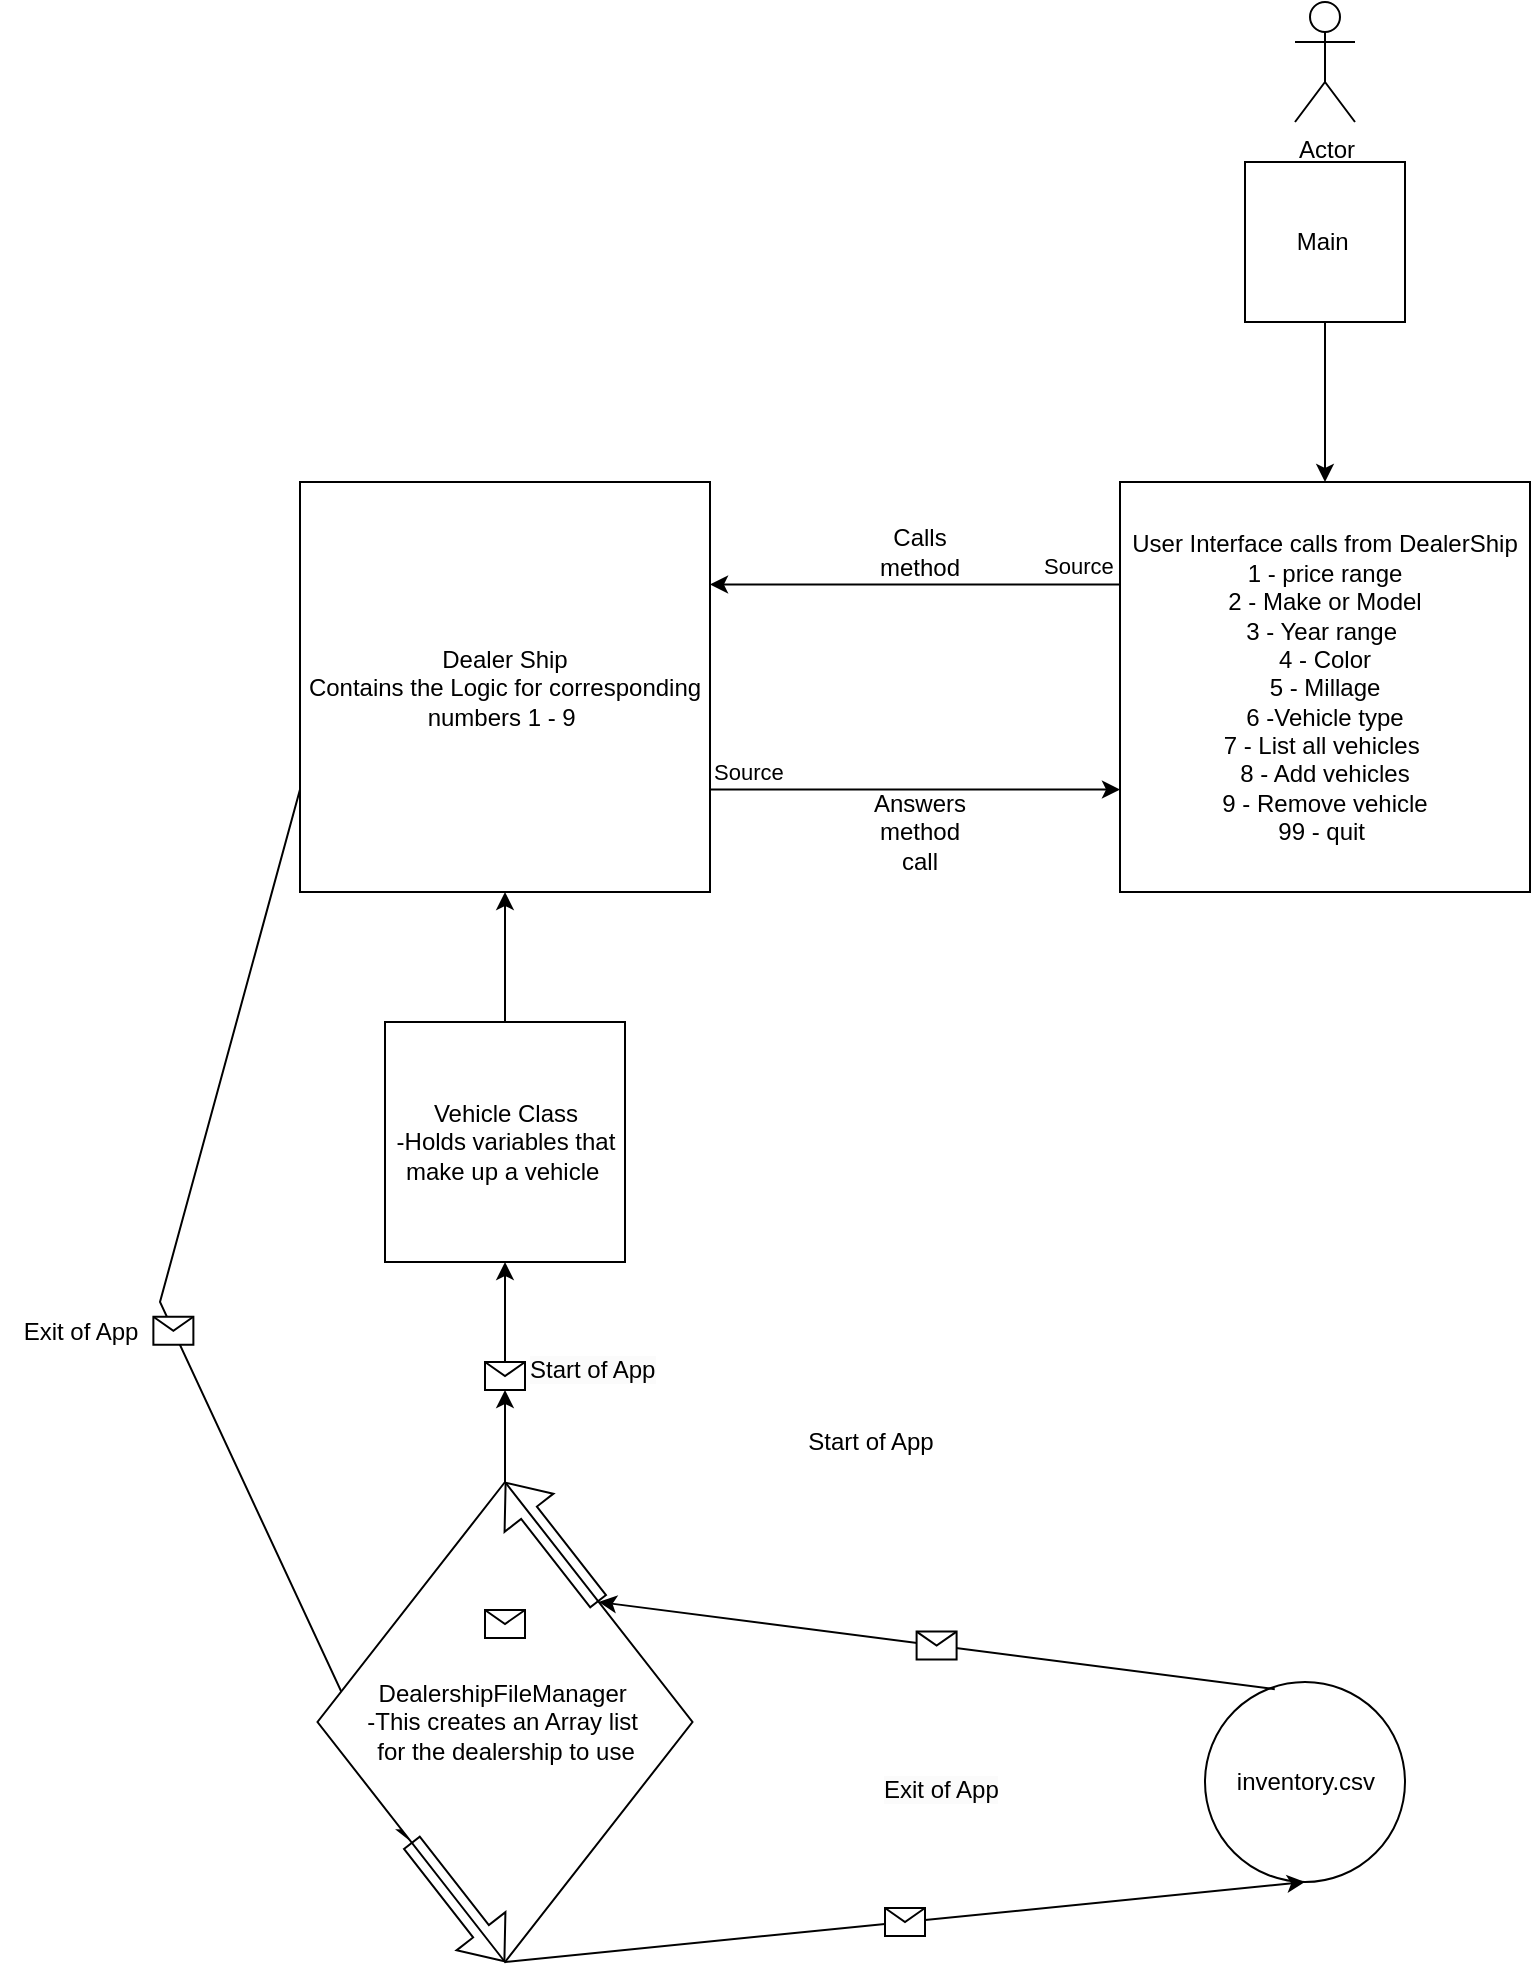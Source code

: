 <mxfile version="24.3.1" type="github">
  <diagram name="Page-1" id="VjT2EGqy9d7yTguQciOk">
    <mxGraphModel dx="1970" dy="1126" grid="1" gridSize="10" guides="1" tooltips="1" connect="1" arrows="1" fold="1" page="1" pageScale="1" pageWidth="850" pageHeight="1100" math="0" shadow="0">
      <root>
        <mxCell id="0" />
        <mxCell id="1" parent="0" />
        <mxCell id="3c_F-eTxICZSgDw_rZJT-5" style="edgeStyle=orthogonalEdgeStyle;rounded=0;orthogonalLoop=1;jettySize=auto;html=1;" edge="1" parent="1" source="3c_F-eTxICZSgDw_rZJT-1" target="3c_F-eTxICZSgDw_rZJT-2">
          <mxGeometry relative="1" as="geometry" />
        </mxCell>
        <mxCell id="3c_F-eTxICZSgDw_rZJT-1" value="Main&amp;nbsp;" style="whiteSpace=wrap;html=1;aspect=fixed;" vertex="1" parent="1">
          <mxGeometry x="632.5" y="80" width="80" height="80" as="geometry" />
        </mxCell>
        <mxCell id="3c_F-eTxICZSgDw_rZJT-2" value="User Interface calls from DealerShip&lt;div&gt;&lt;span style=&quot;background-color: initial;&quot;&gt;1 - price range&lt;/span&gt;&lt;div&gt;2 - Make or Model&lt;/div&gt;&lt;div&gt;3 - Year range&amp;nbsp;&lt;/div&gt;&lt;div&gt;4 - Color&lt;/div&gt;&lt;div&gt;5 - Millage&lt;/div&gt;&lt;div&gt;6 -Vehicle type&lt;/div&gt;&lt;div&gt;7 - List all vehicles&amp;nbsp;&lt;/div&gt;&lt;div&gt;8 - Add vehicles&lt;/div&gt;&lt;div&gt;9 - Remove vehicle&lt;/div&gt;&lt;div&gt;99 - quit&amp;nbsp;&lt;/div&gt;&lt;/div&gt;" style="whiteSpace=wrap;html=1;aspect=fixed;" vertex="1" parent="1">
          <mxGeometry x="570" y="240" width="205" height="205" as="geometry" />
        </mxCell>
        <mxCell id="3c_F-eTxICZSgDw_rZJT-3" value="Dealer Ship&lt;div&gt;Contains the Logic for corresponding numbers 1 - 9&amp;nbsp;&lt;/div&gt;" style="whiteSpace=wrap;html=1;aspect=fixed;" vertex="1" parent="1">
          <mxGeometry x="160" y="240" width="205" height="205" as="geometry" />
        </mxCell>
        <mxCell id="3c_F-eTxICZSgDw_rZJT-9" value="Actor" style="shape=umlActor;verticalLabelPosition=bottom;verticalAlign=top;html=1;outlineConnect=0;" vertex="1" parent="1">
          <mxGeometry x="657.5" width="30" height="60" as="geometry" />
        </mxCell>
        <mxCell id="3c_F-eTxICZSgDw_rZJT-21" value="" style="endArrow=classic;html=1;rounded=0;exitX=0;exitY=0.25;exitDx=0;exitDy=0;entryX=1;entryY=0.25;entryDx=0;entryDy=0;" edge="1" parent="1" source="3c_F-eTxICZSgDw_rZJT-2" target="3c_F-eTxICZSgDw_rZJT-3">
          <mxGeometry relative="1" as="geometry">
            <mxPoint x="330" y="390" as="sourcePoint" />
            <mxPoint x="390" y="350" as="targetPoint" />
            <Array as="points" />
          </mxGeometry>
        </mxCell>
        <mxCell id="3c_F-eTxICZSgDw_rZJT-23" value="Source" style="edgeLabel;resizable=0;html=1;;align=left;verticalAlign=bottom;" connectable="0" vertex="1" parent="3c_F-eTxICZSgDw_rZJT-21">
          <mxGeometry x="-1" relative="1" as="geometry">
            <mxPoint x="-40" y="-1" as="offset" />
          </mxGeometry>
        </mxCell>
        <mxCell id="3c_F-eTxICZSgDw_rZJT-24" value="Calls method" style="text;html=1;align=center;verticalAlign=middle;whiteSpace=wrap;rounded=0;" vertex="1" parent="1">
          <mxGeometry x="440" y="260" width="60" height="30" as="geometry" />
        </mxCell>
        <mxCell id="3c_F-eTxICZSgDw_rZJT-29" value="" style="endArrow=classic;html=1;rounded=0;exitX=1;exitY=0.75;exitDx=0;exitDy=0;entryX=0;entryY=0.75;entryDx=0;entryDy=0;" edge="1" parent="1" source="3c_F-eTxICZSgDw_rZJT-3" target="3c_F-eTxICZSgDw_rZJT-2">
          <mxGeometry relative="1" as="geometry">
            <mxPoint x="330" y="390" as="sourcePoint" />
            <mxPoint x="490" y="390" as="targetPoint" />
          </mxGeometry>
        </mxCell>
        <mxCell id="3c_F-eTxICZSgDw_rZJT-31" value="Source" style="edgeLabel;resizable=0;html=1;;align=left;verticalAlign=bottom;" connectable="0" vertex="1" parent="3c_F-eTxICZSgDw_rZJT-29">
          <mxGeometry x="-1" relative="1" as="geometry" />
        </mxCell>
        <mxCell id="3c_F-eTxICZSgDw_rZJT-34" value="Answers method call" style="text;html=1;align=center;verticalAlign=middle;whiteSpace=wrap;rounded=0;" vertex="1" parent="1">
          <mxGeometry x="440" y="400" width="60" height="30" as="geometry" />
        </mxCell>
        <mxCell id="3c_F-eTxICZSgDw_rZJT-36" value="inventory.csv" style="ellipse;whiteSpace=wrap;html=1;aspect=fixed;" vertex="1" parent="1">
          <mxGeometry x="612.5" y="840" width="100" height="100" as="geometry" />
        </mxCell>
        <mxCell id="3c_F-eTxICZSgDw_rZJT-38" value="" style="endArrow=classic;html=1;rounded=0;exitX=0.349;exitY=0.036;exitDx=0;exitDy=0;exitPerimeter=0;entryX=1;entryY=0;entryDx=0;entryDy=0;" edge="1" parent="1" source="3c_F-eTxICZSgDw_rZJT-36" target="3c_F-eTxICZSgDw_rZJT-45">
          <mxGeometry relative="1" as="geometry">
            <mxPoint x="610" y="690" as="sourcePoint" />
            <mxPoint x="342.5" y="620" as="targetPoint" />
          </mxGeometry>
        </mxCell>
        <mxCell id="3c_F-eTxICZSgDw_rZJT-39" value="" style="shape=message;html=1;outlineConnect=0;" vertex="1" parent="3c_F-eTxICZSgDw_rZJT-38">
          <mxGeometry width="20" height="14" relative="1" as="geometry">
            <mxPoint x="-10" y="-7" as="offset" />
          </mxGeometry>
        </mxCell>
        <mxCell id="3c_F-eTxICZSgDw_rZJT-40" value="" style="endArrow=classic;html=1;rounded=0;exitX=0.5;exitY=0;exitDx=0;exitDy=0;entryX=0.5;entryY=1;entryDx=0;entryDy=0;" edge="1" parent="1" source="3c_F-eTxICZSgDw_rZJT-62" target="3c_F-eTxICZSgDw_rZJT-58">
          <mxGeometry relative="1" as="geometry">
            <mxPoint x="340" y="620" as="sourcePoint" />
            <mxPoint x="260" y="590" as="targetPoint" />
          </mxGeometry>
        </mxCell>
        <mxCell id="3c_F-eTxICZSgDw_rZJT-42" value="" style="endArrow=classic;html=1;rounded=0;exitX=0;exitY=0.75;exitDx=0;exitDy=0;entryX=0;entryY=1;entryDx=0;entryDy=0;" edge="1" parent="1" source="3c_F-eTxICZSgDw_rZJT-3" target="3c_F-eTxICZSgDw_rZJT-45">
          <mxGeometry relative="1" as="geometry">
            <mxPoint x="360" y="390" as="sourcePoint" />
            <mxPoint x="182.5" y="780" as="targetPoint" />
            <Array as="points">
              <mxPoint x="90" y="650" />
            </Array>
          </mxGeometry>
        </mxCell>
        <mxCell id="3c_F-eTxICZSgDw_rZJT-43" value="" style="shape=message;html=1;outlineConnect=0;" vertex="1" parent="3c_F-eTxICZSgDw_rZJT-42">
          <mxGeometry width="20" height="14" relative="1" as="geometry">
            <mxPoint x="-10" y="-7" as="offset" />
          </mxGeometry>
        </mxCell>
        <mxCell id="3c_F-eTxICZSgDw_rZJT-45" value="DealershipFileManager&amp;nbsp;&lt;div&gt;-This creates an Array list&amp;nbsp;&lt;/div&gt;&lt;div&gt;for the dealership to use&lt;/div&gt;" style="rhombus;whiteSpace=wrap;html=1;" vertex="1" parent="1">
          <mxGeometry x="168.75" y="740" width="187.5" height="240" as="geometry" />
        </mxCell>
        <mxCell id="3c_F-eTxICZSgDw_rZJT-46" value="" style="endArrow=classic;html=1;rounded=0;exitX=0.5;exitY=1;exitDx=0;exitDy=0;entryX=0.5;entryY=1;entryDx=0;entryDy=0;" edge="1" parent="1" source="3c_F-eTxICZSgDw_rZJT-45" target="3c_F-eTxICZSgDw_rZJT-36">
          <mxGeometry relative="1" as="geometry">
            <mxPoint x="360" y="390" as="sourcePoint" />
            <mxPoint x="460" y="390" as="targetPoint" />
          </mxGeometry>
        </mxCell>
        <mxCell id="3c_F-eTxICZSgDw_rZJT-47" value="" style="shape=message;html=1;outlineConnect=0;" vertex="1" parent="3c_F-eTxICZSgDw_rZJT-46">
          <mxGeometry width="20" height="14" relative="1" as="geometry">
            <mxPoint x="-10" y="-7" as="offset" />
          </mxGeometry>
        </mxCell>
        <mxCell id="3c_F-eTxICZSgDw_rZJT-49" value="" style="shape=flexArrow;endArrow=classic;html=1;rounded=0;exitX=0;exitY=1;exitDx=0;exitDy=0;entryX=0.5;entryY=1;entryDx=0;entryDy=0;" edge="1" parent="1" source="3c_F-eTxICZSgDw_rZJT-45" target="3c_F-eTxICZSgDw_rZJT-45">
          <mxGeometry width="50" height="50" relative="1" as="geometry">
            <mxPoint x="380" y="410" as="sourcePoint" />
            <mxPoint x="430" y="360" as="targetPoint" />
          </mxGeometry>
        </mxCell>
        <mxCell id="3c_F-eTxICZSgDw_rZJT-50" value="" style="shape=flexArrow;endArrow=classic;html=1;rounded=0;exitX=1;exitY=0;exitDx=0;exitDy=0;entryX=0.5;entryY=0;entryDx=0;entryDy=0;" edge="1" parent="1" source="3c_F-eTxICZSgDw_rZJT-45" target="3c_F-eTxICZSgDw_rZJT-45">
          <mxGeometry width="50" height="50" relative="1" as="geometry">
            <mxPoint x="380" y="410" as="sourcePoint" />
            <mxPoint x="430" y="360" as="targetPoint" />
          </mxGeometry>
        </mxCell>
        <mxCell id="3c_F-eTxICZSgDw_rZJT-51" value="Start of App" style="text;html=1;align=center;verticalAlign=middle;resizable=0;points=[];autosize=1;strokeColor=none;fillColor=none;" vertex="1" parent="1">
          <mxGeometry x="400" y="705" width="90" height="30" as="geometry" />
        </mxCell>
        <mxCell id="3c_F-eTxICZSgDw_rZJT-52" value="Exit of App" style="text;html=1;align=center;verticalAlign=middle;resizable=0;points=[];autosize=1;strokeColor=none;fillColor=none;" vertex="1" parent="1">
          <mxGeometry x="10" y="650" width="80" height="30" as="geometry" />
        </mxCell>
        <mxCell id="3c_F-eTxICZSgDw_rZJT-55" value="&lt;span style=&quot;color: rgb(0, 0, 0); font-family: Helvetica; font-size: 12px; font-style: normal; font-variant-ligatures: normal; font-variant-caps: normal; font-weight: 400; letter-spacing: normal; orphans: 2; text-align: center; text-indent: 0px; text-transform: none; widows: 2; word-spacing: 0px; -webkit-text-stroke-width: 0px; white-space: nowrap; background-color: rgb(251, 251, 251); text-decoration-thickness: initial; text-decoration-style: initial; text-decoration-color: initial; display: inline !important; float: none;&quot;&gt;Exit of App&lt;/span&gt;" style="text;whiteSpace=wrap;html=1;" vertex="1" parent="1">
          <mxGeometry x="450" y="880" width="90" height="40" as="geometry" />
        </mxCell>
        <mxCell id="3c_F-eTxICZSgDw_rZJT-56" value="&lt;span style=&quot;color: rgb(0, 0, 0); font-family: Helvetica; font-size: 12px; font-style: normal; font-variant-ligatures: normal; font-variant-caps: normal; font-weight: 400; letter-spacing: normal; orphans: 2; text-align: center; text-indent: 0px; text-transform: none; widows: 2; word-spacing: 0px; -webkit-text-stroke-width: 0px; white-space: nowrap; background-color: rgb(251, 251, 251); text-decoration-thickness: initial; text-decoration-style: initial; text-decoration-color: initial; display: inline !important; float: none;&quot;&gt;Start of App&lt;/span&gt;" style="text;whiteSpace=wrap;html=1;" vertex="1" parent="1">
          <mxGeometry x="272.5" y="670" width="100" height="40" as="geometry" />
        </mxCell>
        <mxCell id="3c_F-eTxICZSgDw_rZJT-65" style="edgeStyle=orthogonalEdgeStyle;rounded=0;orthogonalLoop=1;jettySize=auto;html=1;entryX=0.5;entryY=1;entryDx=0;entryDy=0;" edge="1" parent="1" source="3c_F-eTxICZSgDw_rZJT-58" target="3c_F-eTxICZSgDw_rZJT-3">
          <mxGeometry relative="1" as="geometry" />
        </mxCell>
        <mxCell id="3c_F-eTxICZSgDw_rZJT-58" value="Vehicle Class&lt;div&gt;-Holds variables that make up a vehicle&amp;nbsp;&lt;/div&gt;" style="whiteSpace=wrap;html=1;aspect=fixed;" vertex="1" parent="1">
          <mxGeometry x="202.5" y="510" width="120" height="120" as="geometry" />
        </mxCell>
        <mxCell id="3c_F-eTxICZSgDw_rZJT-63" value="" style="endArrow=classic;html=1;rounded=0;exitX=0.5;exitY=0;exitDx=0;exitDy=0;entryX=0.5;entryY=1;entryDx=0;entryDy=0;" edge="1" parent="1" source="3c_F-eTxICZSgDw_rZJT-45" target="3c_F-eTxICZSgDw_rZJT-62">
          <mxGeometry relative="1" as="geometry">
            <mxPoint x="263" y="740" as="sourcePoint" />
            <mxPoint x="263" y="630" as="targetPoint" />
          </mxGeometry>
        </mxCell>
        <mxCell id="3c_F-eTxICZSgDw_rZJT-64" value="" style="shape=message;html=1;outlineConnect=0;" vertex="1" parent="3c_F-eTxICZSgDw_rZJT-63">
          <mxGeometry width="20" height="14" relative="1" as="geometry">
            <mxPoint x="-10" y="87" as="offset" />
          </mxGeometry>
        </mxCell>
        <mxCell id="3c_F-eTxICZSgDw_rZJT-62" value="" style="shape=message;html=1;outlineConnect=0;" vertex="1" parent="1">
          <mxGeometry x="252.499" y="680.005" width="20" height="14" as="geometry" />
        </mxCell>
      </root>
    </mxGraphModel>
  </diagram>
</mxfile>
